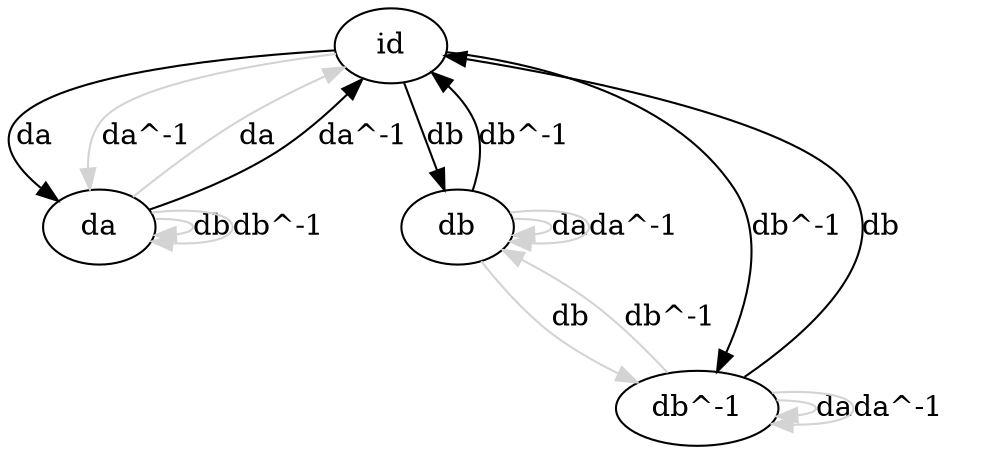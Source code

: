digraph G {
v_1 [ label = "id" ];
v_2 [ label = "da" ];
v_3 [ label = "db" ];
v_4 [ label = "db^-1" ];
v_1 -> v_2 [ label = "da" ];
v_1 -> v_2 [ color=lightgray, label = "da^-1" ];
v_1 -> v_3 [ label = "db" ];
v_1 -> v_4 [ label = "db^-1" ];
v_2 -> v_1 [ color=lightgray, label = "da" ];
v_2 -> v_1 [ label = "da^-1" ];
v_2 -> v_2 [ color=lightgray, label = "db" ];
v_2 -> v_2 [ color=lightgray, label = "db^-1" ];
v_3 -> v_1 [ label = "db^-1" ];
v_3 -> v_3 [ color=lightgray, label = "da" ];
v_3 -> v_3 [ color=lightgray, label = "da^-1" ];
v_3 -> v_4 [ color=lightgray, label = "db" ];
v_4 -> v_1 [ label = "db" ];
v_4 -> v_3 [ color=lightgray, label = "db^-1" ];
v_4 -> v_4 [ color=lightgray, label = "da" ];
v_4 -> v_4 [ color=lightgray, label = "da^-1" ];
}
